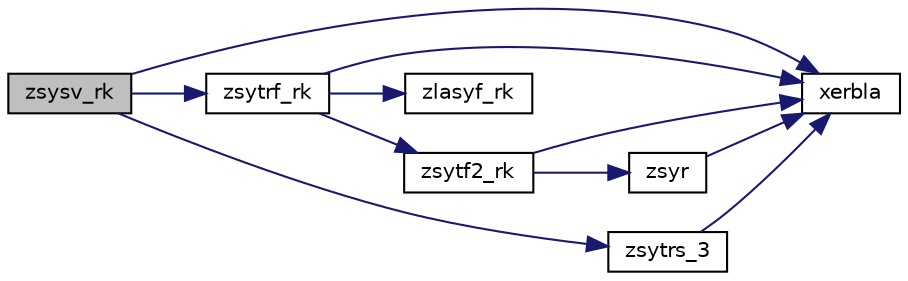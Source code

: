 digraph "zsysv_rk"
{
 // LATEX_PDF_SIZE
  edge [fontname="Helvetica",fontsize="10",labelfontname="Helvetica",labelfontsize="10"];
  node [fontname="Helvetica",fontsize="10",shape=record];
  rankdir="LR";
  Node1 [label="zsysv_rk",height=0.2,width=0.4,color="black", fillcolor="grey75", style="filled", fontcolor="black",tooltip="ZSYSV_RK computes the solution to system of linear equations A * X = B for SY matrices"];
  Node1 -> Node2 [color="midnightblue",fontsize="10",style="solid",fontname="Helvetica"];
  Node2 [label="xerbla",height=0.2,width=0.4,color="black", fillcolor="white", style="filled",URL="$xerbla_8f.html#a377ee61015baf8dea7770b3a404b1c07",tooltip="XERBLA"];
  Node1 -> Node3 [color="midnightblue",fontsize="10",style="solid",fontname="Helvetica"];
  Node3 [label="zsytrf_rk",height=0.2,width=0.4,color="black", fillcolor="white", style="filled",URL="$zsytrf__rk_8f.html#ab5fee540bf0e0b045f709fe293fe9cf5",tooltip="ZSYTRF_RK computes the factorization of a complex symmetric indefinite matrix using the bounded Bunch..."];
  Node3 -> Node2 [color="midnightblue",fontsize="10",style="solid",fontname="Helvetica"];
  Node3 -> Node4 [color="midnightblue",fontsize="10",style="solid",fontname="Helvetica"];
  Node4 [label="zlasyf_rk",height=0.2,width=0.4,color="black", fillcolor="white", style="filled",URL="$zlasyf__rk_8f.html#a68def2212da9ced4e1d14eab2ad887f0",tooltip="ZLASYF_RK computes a partial factorization of a complex symmetric indefinite matrix using bounded Bun..."];
  Node3 -> Node5 [color="midnightblue",fontsize="10",style="solid",fontname="Helvetica"];
  Node5 [label="zsytf2_rk",height=0.2,width=0.4,color="black", fillcolor="white", style="filled",URL="$zsytf2__rk_8f.html#a6de77ea59b0190c3725c370525649873",tooltip="ZSYTF2_RK computes the factorization of a complex symmetric indefinite matrix using the bounded Bunch..."];
  Node5 -> Node2 [color="midnightblue",fontsize="10",style="solid",fontname="Helvetica"];
  Node5 -> Node6 [color="midnightblue",fontsize="10",style="solid",fontname="Helvetica"];
  Node6 [label="zsyr",height=0.2,width=0.4,color="black", fillcolor="white", style="filled",URL="$zsyr_8f.html#a08a5c1ca17a783b2f7e7f3bc80b422dd",tooltip="ZSYR performs the symmetric rank-1 update of a complex symmetric matrix."];
  Node6 -> Node2 [color="midnightblue",fontsize="10",style="solid",fontname="Helvetica"];
  Node1 -> Node7 [color="midnightblue",fontsize="10",style="solid",fontname="Helvetica"];
  Node7 [label="zsytrs_3",height=0.2,width=0.4,color="black", fillcolor="white", style="filled",URL="$zsytrs__3_8f.html#a4bdfa654080b21cd48aa2b4b7bae5202",tooltip="ZSYTRS_3"];
  Node7 -> Node2 [color="midnightblue",fontsize="10",style="solid",fontname="Helvetica"];
}
